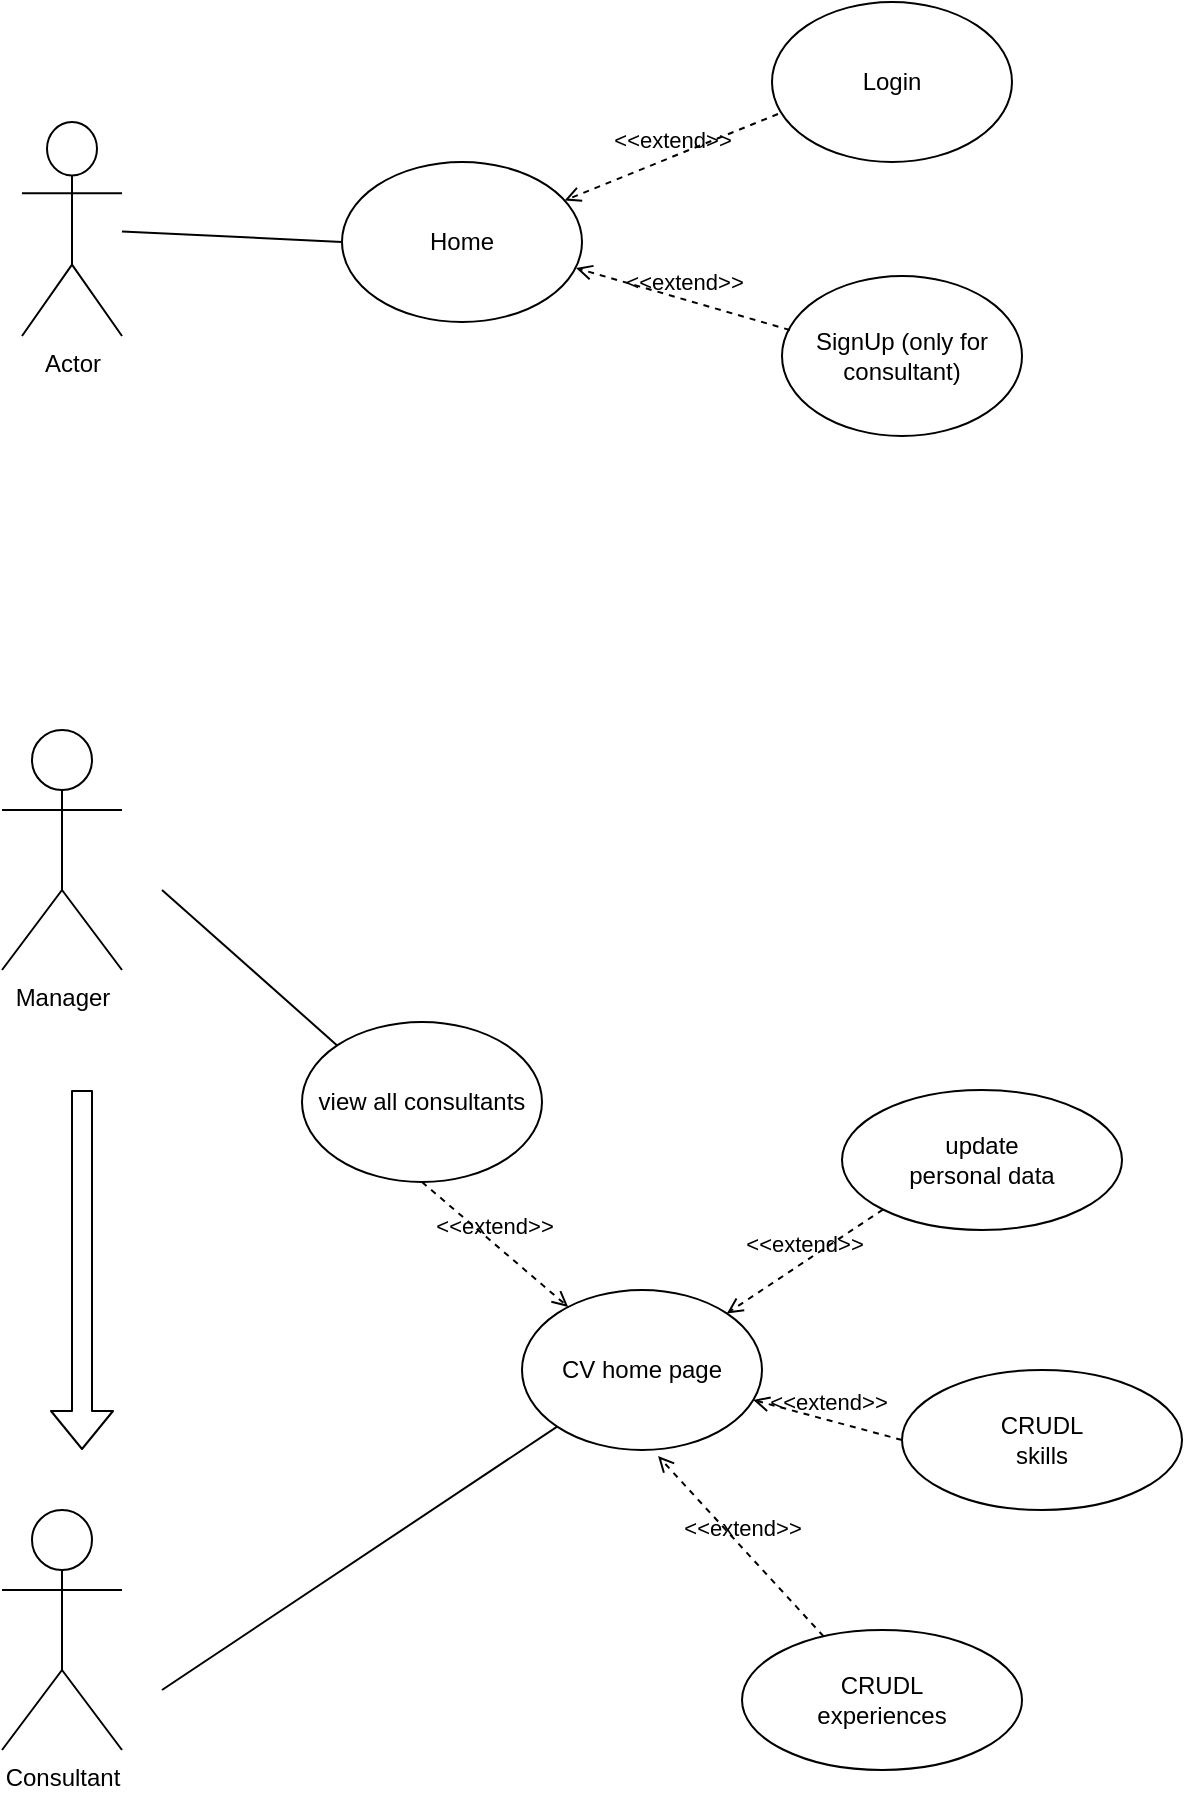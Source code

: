 <mxfile version="16.2.6" type="device"><diagram name="Page-1" id="e7e014a7-5840-1c2e-5031-d8a46d1fe8dd"><mxGraphModel dx="1422" dy="762" grid="1" gridSize="10" guides="1" tooltips="1" connect="1" arrows="1" fold="1" page="1" pageScale="1" pageWidth="1169" pageHeight="826" background="none" math="0" shadow="0"><root><mxCell id="0"/><mxCell id="1" parent="0"/><mxCell id="K9iqOwGO-TsU5l7FO8On-41" value="Actor" style="shape=umlActor;verticalLabelPosition=bottom;verticalAlign=top;html=1;outlineConnect=0;" parent="1" vertex="1"><mxGeometry x="90" y="296" width="50" height="107" as="geometry"/></mxCell><mxCell id="K9iqOwGO-TsU5l7FO8On-43" value="Home" style="ellipse;whiteSpace=wrap;html=1;" parent="1" vertex="1"><mxGeometry x="250" y="316" width="120" height="80" as="geometry"/></mxCell><mxCell id="K9iqOwGO-TsU5l7FO8On-44" value="Login" style="ellipse;whiteSpace=wrap;html=1;" parent="1" vertex="1"><mxGeometry x="465" y="236" width="120" height="80" as="geometry"/></mxCell><mxCell id="K9iqOwGO-TsU5l7FO8On-47" value="SignUp (only for consultant)" style="ellipse;whiteSpace=wrap;html=1;" parent="1" vertex="1"><mxGeometry x="470" y="373" width="120" height="80" as="geometry"/></mxCell><mxCell id="K9iqOwGO-TsU5l7FO8On-49" value="Manager" style="shape=umlActor;verticalLabelPosition=bottom;verticalAlign=top;html=1;outlineConnect=0;" parent="1" vertex="1"><mxGeometry x="80" y="600" width="60" height="120" as="geometry"/></mxCell><mxCell id="K9iqOwGO-TsU5l7FO8On-50" value="CV home page" style="ellipse;whiteSpace=wrap;html=1;" parent="1" vertex="1"><mxGeometry x="340" y="880" width="120" height="80" as="geometry"/></mxCell><mxCell id="K9iqOwGO-TsU5l7FO8On-51" value="" style="endArrow=none;html=1;rounded=0;entryX=0;entryY=0.5;entryDx=0;entryDy=0;" parent="1" source="K9iqOwGO-TsU5l7FO8On-41" target="K9iqOwGO-TsU5l7FO8On-43" edge="1"><mxGeometry width="50" height="50" relative="1" as="geometry"><mxPoint x="540" y="576" as="sourcePoint"/><mxPoint x="590" y="526" as="targetPoint"/></mxGeometry></mxCell><mxCell id="K9iqOwGO-TsU5l7FO8On-52" value="" style="endArrow=none;html=1;rounded=0;entryX=0;entryY=1;entryDx=0;entryDy=0;" parent="1" target="K9iqOwGO-TsU5l7FO8On-50" edge="1"><mxGeometry width="50" height="50" relative="1" as="geometry"><mxPoint x="160" y="1080" as="sourcePoint"/><mxPoint x="590" y="630" as="targetPoint"/></mxGeometry></mxCell><mxCell id="K9iqOwGO-TsU5l7FO8On-53" value="view all consultants" style="ellipse;whiteSpace=wrap;html=1;" parent="1" vertex="1"><mxGeometry x="230" y="746" width="120" height="80" as="geometry"/></mxCell><mxCell id="K9iqOwGO-TsU5l7FO8On-54" value="&amp;lt;&amp;lt;extend&amp;gt;&amp;gt;" style="html=1;verticalAlign=bottom;labelBackgroundColor=none;endArrow=open;endFill=0;dashed=1;rounded=0;exitX=0.025;exitY=0.7;exitDx=0;exitDy=0;exitPerimeter=0;" parent="1" source="K9iqOwGO-TsU5l7FO8On-44" target="K9iqOwGO-TsU5l7FO8On-43" edge="1"><mxGeometry width="160" relative="1" as="geometry"><mxPoint x="480" y="550" as="sourcePoint"/><mxPoint x="640" y="550" as="targetPoint"/></mxGeometry></mxCell><mxCell id="K9iqOwGO-TsU5l7FO8On-55" value="&amp;lt;&amp;lt;extend&amp;gt;&amp;gt;" style="html=1;verticalAlign=bottom;labelBackgroundColor=none;endArrow=open;endFill=0;dashed=1;rounded=0;exitX=0.033;exitY=0.338;exitDx=0;exitDy=0;exitPerimeter=0;entryX=0.975;entryY=0.663;entryDx=0;entryDy=0;entryPerimeter=0;" parent="1" source="K9iqOwGO-TsU5l7FO8On-47" target="K9iqOwGO-TsU5l7FO8On-43" edge="1"><mxGeometry width="160" relative="1" as="geometry"><mxPoint x="478" y="302" as="sourcePoint"/><mxPoint x="371.277" y="345.23" as="targetPoint"/></mxGeometry></mxCell><mxCell id="K9iqOwGO-TsU5l7FO8On-56" value="&amp;lt;&amp;lt;extend&amp;gt;&amp;gt;" style="html=1;verticalAlign=bottom;labelBackgroundColor=none;endArrow=open;endFill=0;dashed=1;rounded=0;exitX=0.5;exitY=1;exitDx=0;exitDy=0;" parent="1" source="K9iqOwGO-TsU5l7FO8On-53" target="K9iqOwGO-TsU5l7FO8On-50" edge="1"><mxGeometry width="160" relative="1" as="geometry"><mxPoint x="483.96" y="410.04" as="sourcePoint"/><mxPoint x="377" y="379.04" as="targetPoint"/></mxGeometry></mxCell><mxCell id="1dAByITJ69LGLuCWCdn7-2" value="Consultant" style="shape=umlActor;verticalLabelPosition=bottom;verticalAlign=top;html=1;outlineConnect=0;" parent="1" vertex="1"><mxGeometry x="80" y="990" width="60" height="120" as="geometry"/></mxCell><mxCell id="1dAByITJ69LGLuCWCdn7-4" value="" style="endArrow=classic;html=1;shape=flexArrow;" parent="1" edge="1"><mxGeometry width="50" height="50" relative="1" as="geometry"><mxPoint x="120" y="780" as="sourcePoint"/><mxPoint x="120" y="960" as="targetPoint"/></mxGeometry></mxCell><mxCell id="1dAByITJ69LGLuCWCdn7-5" value="" style="endArrow=none;html=1;entryX=0;entryY=0;entryDx=0;entryDy=0;" parent="1" target="K9iqOwGO-TsU5l7FO8On-53" edge="1"><mxGeometry width="50" height="50" relative="1" as="geometry"><mxPoint x="160" y="680" as="sourcePoint"/><mxPoint x="380" y="690" as="targetPoint"/></mxGeometry></mxCell><mxCell id="1dAByITJ69LGLuCWCdn7-7" value="&lt;div&gt;update&lt;/div&gt;&lt;div&gt;personal data&lt;/div&gt;" style="ellipse;whiteSpace=wrap;html=1;" parent="1" vertex="1"><mxGeometry x="500" y="780" width="140" height="70" as="geometry"/></mxCell><mxCell id="1dAByITJ69LGLuCWCdn7-8" value="&amp;lt;&amp;lt;extend&amp;gt;&amp;gt;" style="html=1;verticalAlign=bottom;labelBackgroundColor=none;endArrow=open;endFill=0;dashed=1;rounded=0;exitX=0;exitY=1;exitDx=0;exitDy=0;entryX=1;entryY=0;entryDx=0;entryDy=0;" parent="1" source="1dAByITJ69LGLuCWCdn7-7" target="K9iqOwGO-TsU5l7FO8On-50" edge="1"><mxGeometry width="160" relative="1" as="geometry"><mxPoint x="338" y="836" as="sourcePoint"/><mxPoint x="411.094" y="898.462" as="targetPoint"/><Array as="points"/></mxGeometry></mxCell><mxCell id="1dAByITJ69LGLuCWCdn7-9" value="&lt;div&gt;CRUDL&lt;/div&gt;&lt;div&gt; skills&lt;/div&gt;" style="ellipse;whiteSpace=wrap;html=1;" parent="1" vertex="1"><mxGeometry x="530" y="920" width="140" height="70" as="geometry"/></mxCell><mxCell id="1dAByITJ69LGLuCWCdn7-10" value="&lt;div&gt;CRUDL&lt;/div&gt;&lt;div&gt;experiences&lt;/div&gt;" style="ellipse;whiteSpace=wrap;html=1;" parent="1" vertex="1"><mxGeometry x="450" y="1050" width="140" height="70" as="geometry"/></mxCell><mxCell id="ppPyeNbCkU0r9EBDRadG-1" value="&amp;lt;&amp;lt;extend&amp;gt;&amp;gt;" style="html=1;verticalAlign=bottom;labelBackgroundColor=none;endArrow=open;endFill=0;dashed=1;rounded=0;exitX=0;exitY=0.5;exitDx=0;exitDy=0;" parent="1" source="1dAByITJ69LGLuCWCdn7-9" target="K9iqOwGO-TsU5l7FO8On-50" edge="1"><mxGeometry width="160" relative="1" as="geometry"><mxPoint x="530.503" y="849.749" as="sourcePoint"/><mxPoint x="452.426" y="901.716" as="targetPoint"/><Array as="points"/></mxGeometry></mxCell><mxCell id="ppPyeNbCkU0r9EBDRadG-2" value="&amp;lt;&amp;lt;extend&amp;gt;&amp;gt;" style="html=1;verticalAlign=bottom;labelBackgroundColor=none;endArrow=open;endFill=0;dashed=1;rounded=0;entryX=0.567;entryY=1.038;entryDx=0;entryDy=0;entryPerimeter=0;" parent="1" source="1dAByITJ69LGLuCWCdn7-10" target="K9iqOwGO-TsU5l7FO8On-50" edge="1"><mxGeometry width="160" relative="1" as="geometry"><mxPoint x="540.503" y="859.749" as="sourcePoint"/><mxPoint x="462.426" y="911.716" as="targetPoint"/><Array as="points"/></mxGeometry></mxCell></root></mxGraphModel></diagram></mxfile>